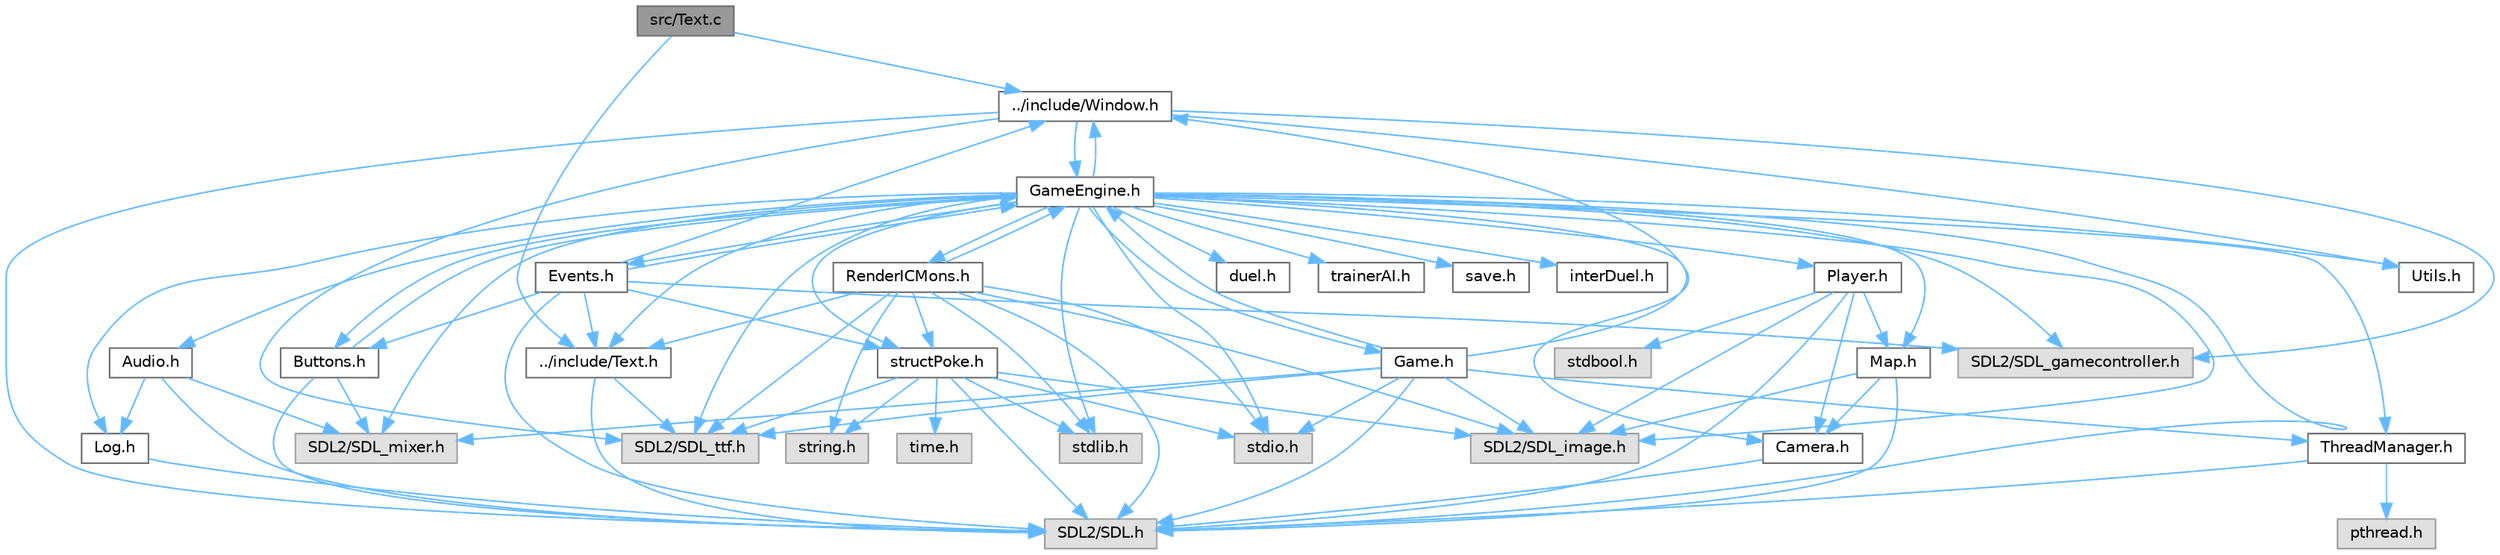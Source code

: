 digraph "src/Text.c"
{
 // LATEX_PDF_SIZE
  bgcolor="transparent";
  edge [fontname=Helvetica,fontsize=10,labelfontname=Helvetica,labelfontsize=10];
  node [fontname=Helvetica,fontsize=10,shape=box,height=0.2,width=0.4];
  Node1 [id="Node000001",label="src/Text.c",height=0.2,width=0.4,color="gray40", fillcolor="grey60", style="filled", fontcolor="black",tooltip=" "];
  Node1 -> Node2 [id="edge84_Node000001_Node000002",color="steelblue1",style="solid",tooltip=" "];
  Node2 [id="Node000002",label="../include/Text.h",height=0.2,width=0.4,color="grey40", fillcolor="white", style="filled",URL="$d6/d35/Text_8h.html",tooltip=" "];
  Node2 -> Node3 [id="edge85_Node000002_Node000003",color="steelblue1",style="solid",tooltip=" "];
  Node3 [id="Node000003",label="SDL2/SDL.h",height=0.2,width=0.4,color="grey60", fillcolor="#E0E0E0", style="filled",tooltip=" "];
  Node2 -> Node4 [id="edge86_Node000002_Node000004",color="steelblue1",style="solid",tooltip=" "];
  Node4 [id="Node000004",label="SDL2/SDL_ttf.h",height=0.2,width=0.4,color="grey60", fillcolor="#E0E0E0", style="filled",tooltip=" "];
  Node1 -> Node5 [id="edge87_Node000001_Node000005",color="steelblue1",style="solid",tooltip=" "];
  Node5 [id="Node000005",label="../include/Window.h",height=0.2,width=0.4,color="grey40", fillcolor="white", style="filled",URL="$d3/ded/Window_8h.html",tooltip=" "];
  Node5 -> Node3 [id="edge88_Node000005_Node000003",color="steelblue1",style="solid",tooltip=" "];
  Node5 -> Node4 [id="edge89_Node000005_Node000004",color="steelblue1",style="solid",tooltip=" "];
  Node5 -> Node6 [id="edge90_Node000005_Node000006",color="steelblue1",style="solid",tooltip=" "];
  Node6 [id="Node000006",label="SDL2/SDL_gamecontroller.h",height=0.2,width=0.4,color="grey60", fillcolor="#E0E0E0", style="filled",tooltip=" "];
  Node5 -> Node7 [id="edge91_Node000005_Node000007",color="steelblue1",style="solid",tooltip=" "];
  Node7 [id="Node000007",label="GameEngine.h",height=0.2,width=0.4,color="grey40", fillcolor="white", style="filled",URL="$d7/d1f/GameEngine_8h.html",tooltip=" "];
  Node7 -> Node3 [id="edge92_Node000007_Node000003",color="steelblue1",style="solid",tooltip=" "];
  Node7 -> Node8 [id="edge93_Node000007_Node000008",color="steelblue1",style="solid",tooltip=" "];
  Node8 [id="Node000008",label="SDL2/SDL_mixer.h",height=0.2,width=0.4,color="grey60", fillcolor="#E0E0E0", style="filled",tooltip=" "];
  Node7 -> Node9 [id="edge94_Node000007_Node000009",color="steelblue1",style="solid",tooltip=" "];
  Node9 [id="Node000009",label="SDL2/SDL_image.h",height=0.2,width=0.4,color="grey60", fillcolor="#E0E0E0", style="filled",tooltip=" "];
  Node7 -> Node4 [id="edge95_Node000007_Node000004",color="steelblue1",style="solid",tooltip=" "];
  Node7 -> Node6 [id="edge96_Node000007_Node000006",color="steelblue1",style="solid",tooltip=" "];
  Node7 -> Node10 [id="edge97_Node000007_Node000010",color="steelblue1",style="solid",tooltip=" "];
  Node10 [id="Node000010",label="stdio.h",height=0.2,width=0.4,color="grey60", fillcolor="#E0E0E0", style="filled",tooltip=" "];
  Node7 -> Node11 [id="edge98_Node000007_Node000011",color="steelblue1",style="solid",tooltip=" "];
  Node11 [id="Node000011",label="stdlib.h",height=0.2,width=0.4,color="grey60", fillcolor="#E0E0E0", style="filled",tooltip=" "];
  Node7 -> Node12 [id="edge99_Node000007_Node000012",color="steelblue1",style="solid",tooltip=" "];
  Node12 [id="Node000012",label="Log.h",height=0.2,width=0.4,color="grey40", fillcolor="white", style="filled",URL="$d1/d45/Log_8h.html",tooltip=" "];
  Node12 -> Node3 [id="edge100_Node000012_Node000003",color="steelblue1",style="solid",tooltip=" "];
  Node7 -> Node13 [id="edge101_Node000007_Node000013",color="steelblue1",style="solid",tooltip=" "];
  Node13 [id="Node000013",label="Audio.h",height=0.2,width=0.4,color="grey40", fillcolor="white", style="filled",URL="$d8/daa/Audio_8h.html",tooltip=" "];
  Node13 -> Node12 [id="edge102_Node000013_Node000012",color="steelblue1",style="solid",tooltip=" "];
  Node13 -> Node8 [id="edge103_Node000013_Node000008",color="steelblue1",style="solid",tooltip=" "];
  Node13 -> Node3 [id="edge104_Node000013_Node000003",color="steelblue1",style="solid",tooltip=" "];
  Node7 -> Node14 [id="edge105_Node000007_Node000014",color="steelblue1",style="solid",tooltip=" "];
  Node14 [id="Node000014",label="Buttons.h",height=0.2,width=0.4,color="grey40", fillcolor="white", style="filled",URL="$d3/d70/Buttons_8h.html",tooltip=" "];
  Node14 -> Node3 [id="edge106_Node000014_Node000003",color="steelblue1",style="solid",tooltip=" "];
  Node14 -> Node8 [id="edge107_Node000014_Node000008",color="steelblue1",style="solid",tooltip=" "];
  Node14 -> Node7 [id="edge108_Node000014_Node000007",color="steelblue1",style="solid",tooltip=" "];
  Node7 -> Node15 [id="edge109_Node000007_Node000015",color="steelblue1",style="solid",tooltip=" "];
  Node15 [id="Node000015",label="structPoke.h",height=0.2,width=0.4,color="grey40", fillcolor="white", style="filled",URL="$da/d71/structPoke_8h.html",tooltip=" "];
  Node15 -> Node10 [id="edge110_Node000015_Node000010",color="steelblue1",style="solid",tooltip=" "];
  Node15 -> Node11 [id="edge111_Node000015_Node000011",color="steelblue1",style="solid",tooltip=" "];
  Node15 -> Node16 [id="edge112_Node000015_Node000016",color="steelblue1",style="solid",tooltip=" "];
  Node16 [id="Node000016",label="time.h",height=0.2,width=0.4,color="grey60", fillcolor="#E0E0E0", style="filled",tooltip=" "];
  Node15 -> Node17 [id="edge113_Node000015_Node000017",color="steelblue1",style="solid",tooltip=" "];
  Node17 [id="Node000017",label="string.h",height=0.2,width=0.4,color="grey60", fillcolor="#E0E0E0", style="filled",tooltip=" "];
  Node15 -> Node3 [id="edge114_Node000015_Node000003",color="steelblue1",style="solid",tooltip=" "];
  Node15 -> Node9 [id="edge115_Node000015_Node000009",color="steelblue1",style="solid",tooltip=" "];
  Node15 -> Node4 [id="edge116_Node000015_Node000004",color="steelblue1",style="solid",tooltip=" "];
  Node7 -> Node18 [id="edge117_Node000007_Node000018",color="steelblue1",style="solid",tooltip=" "];
  Node18 [id="Node000018",label="duel.h",height=0.2,width=0.4,color="grey40", fillcolor="white", style="filled",URL="$d6/d8e/duel_8h.html",tooltip=" "];
  Node7 -> Node19 [id="edge118_Node000007_Node000019",color="steelblue1",style="solid",tooltip=" "];
  Node19 [id="Node000019",label="trainerAI.h",height=0.2,width=0.4,color="grey40", fillcolor="white", style="filled",URL="$df/d27/trainerAI_8h.html",tooltip=" "];
  Node7 -> Node20 [id="edge119_Node000007_Node000020",color="steelblue1",style="solid",tooltip=" "];
  Node20 [id="Node000020",label="save.h",height=0.2,width=0.4,color="grey40", fillcolor="white", style="filled",URL="$d5/d5e/save_8h.html",tooltip="Save the player's data in a file."];
  Node7 -> Node21 [id="edge120_Node000007_Node000021",color="steelblue1",style="solid",tooltip=" "];
  Node21 [id="Node000021",label="interDuel.h",height=0.2,width=0.4,color="grey40", fillcolor="white", style="filled",URL="$da/d1d/interDuel_8h.html",tooltip=" "];
  Node7 -> Node22 [id="edge121_Node000007_Node000022",color="steelblue1",style="solid",tooltip=" "];
  Node22 [id="Node000022",label="Utils.h",height=0.2,width=0.4,color="grey40", fillcolor="white", style="filled",URL="$d9/ded/Utils_8h.html",tooltip=" "];
  Node7 -> Node2 [id="edge122_Node000007_Node000002",color="steelblue1",style="solid",tooltip=" "];
  Node7 -> Node5 [id="edge123_Node000007_Node000005",color="steelblue1",style="solid",tooltip=" "];
  Node7 -> Node23 [id="edge124_Node000007_Node000023",color="steelblue1",style="solid",tooltip=" "];
  Node23 [id="Node000023",label="Map.h",height=0.2,width=0.4,color="grey40", fillcolor="white", style="filled",URL="$df/d79/Map_8h.html",tooltip=" "];
  Node23 -> Node3 [id="edge125_Node000023_Node000003",color="steelblue1",style="solid",tooltip=" "];
  Node23 -> Node9 [id="edge126_Node000023_Node000009",color="steelblue1",style="solid",tooltip=" "];
  Node23 -> Node24 [id="edge127_Node000023_Node000024",color="steelblue1",style="solid",tooltip=" "];
  Node24 [id="Node000024",label="Camera.h",height=0.2,width=0.4,color="grey40", fillcolor="white", style="filled",URL="$dd/de4/Camera_8h.html",tooltip=" "];
  Node24 -> Node3 [id="edge128_Node000024_Node000003",color="steelblue1",style="solid",tooltip=" "];
  Node7 -> Node25 [id="edge129_Node000007_Node000025",color="steelblue1",style="solid",tooltip=" "];
  Node25 [id="Node000025",label="Player.h",height=0.2,width=0.4,color="grey40", fillcolor="white", style="filled",URL="$da/dbf/Player_8h.html",tooltip=" "];
  Node25 -> Node3 [id="edge130_Node000025_Node000003",color="steelblue1",style="solid",tooltip=" "];
  Node25 -> Node9 [id="edge131_Node000025_Node000009",color="steelblue1",style="solid",tooltip=" "];
  Node25 -> Node23 [id="edge132_Node000025_Node000023",color="steelblue1",style="solid",tooltip=" "];
  Node25 -> Node24 [id="edge133_Node000025_Node000024",color="steelblue1",style="solid",tooltip=" "];
  Node25 -> Node26 [id="edge134_Node000025_Node000026",color="steelblue1",style="solid",tooltip=" "];
  Node26 [id="Node000026",label="stdbool.h",height=0.2,width=0.4,color="grey60", fillcolor="#E0E0E0", style="filled",tooltip=" "];
  Node7 -> Node24 [id="edge135_Node000007_Node000024",color="steelblue1",style="solid",tooltip=" "];
  Node7 -> Node27 [id="edge136_Node000007_Node000027",color="steelblue1",style="solid",tooltip=" "];
  Node27 [id="Node000027",label="ThreadManager.h",height=0.2,width=0.4,color="grey40", fillcolor="white", style="filled",URL="$d0/daa/ThreadManager_8h.html",tooltip=" "];
  Node27 -> Node28 [id="edge137_Node000027_Node000028",color="steelblue1",style="solid",tooltip=" "];
  Node28 [id="Node000028",label="pthread.h",height=0.2,width=0.4,color="grey60", fillcolor="#E0E0E0", style="filled",tooltip=" "];
  Node27 -> Node3 [id="edge138_Node000027_Node000003",color="steelblue1",style="solid",tooltip=" "];
  Node7 -> Node29 [id="edge139_Node000007_Node000029",color="steelblue1",style="solid",tooltip=" "];
  Node29 [id="Node000029",label="Game.h",height=0.2,width=0.4,color="grey40", fillcolor="white", style="filled",URL="$d3/d5f/Game_8h.html",tooltip=" "];
  Node29 -> Node3 [id="edge140_Node000029_Node000003",color="steelblue1",style="solid",tooltip=" "];
  Node29 -> Node8 [id="edge141_Node000029_Node000008",color="steelblue1",style="solid",tooltip=" "];
  Node29 -> Node9 [id="edge142_Node000029_Node000009",color="steelblue1",style="solid",tooltip=" "];
  Node29 -> Node4 [id="edge143_Node000029_Node000004",color="steelblue1",style="solid",tooltip=" "];
  Node29 -> Node10 [id="edge144_Node000029_Node000010",color="steelblue1",style="solid",tooltip=" "];
  Node29 -> Node5 [id="edge145_Node000029_Node000005",color="steelblue1",style="solid",tooltip=" "];
  Node29 -> Node7 [id="edge146_Node000029_Node000007",color="steelblue1",style="solid",tooltip=" "];
  Node29 -> Node27 [id="edge147_Node000029_Node000027",color="steelblue1",style="solid",tooltip=" "];
  Node7 -> Node30 [id="edge148_Node000007_Node000030",color="steelblue1",style="solid",tooltip=" "];
  Node30 [id="Node000030",label="Events.h",height=0.2,width=0.4,color="grey40", fillcolor="white", style="filled",URL="$d0/dbb/Events_8h.html",tooltip=" "];
  Node30 -> Node7 [id="edge149_Node000030_Node000007",color="steelblue1",style="solid",tooltip=" "];
  Node30 -> Node5 [id="edge150_Node000030_Node000005",color="steelblue1",style="solid",tooltip=" "];
  Node30 -> Node14 [id="edge151_Node000030_Node000014",color="steelblue1",style="solid",tooltip=" "];
  Node30 -> Node2 [id="edge152_Node000030_Node000002",color="steelblue1",style="solid",tooltip=" "];
  Node30 -> Node15 [id="edge153_Node000030_Node000015",color="steelblue1",style="solid",tooltip=" "];
  Node30 -> Node3 [id="edge154_Node000030_Node000003",color="steelblue1",style="solid",tooltip=" "];
  Node30 -> Node6 [id="edge155_Node000030_Node000006",color="steelblue1",style="solid",tooltip=" "];
  Node7 -> Node31 [id="edge156_Node000007_Node000031",color="steelblue1",style="solid",tooltip=" "];
  Node31 [id="Node000031",label="RenderICMons.h",height=0.2,width=0.4,color="grey40", fillcolor="white", style="filled",URL="$d2/d98/RenderICMons_8h.html",tooltip=" "];
  Node31 -> Node3 [id="edge157_Node000031_Node000003",color="steelblue1",style="solid",tooltip=" "];
  Node31 -> Node9 [id="edge158_Node000031_Node000009",color="steelblue1",style="solid",tooltip=" "];
  Node31 -> Node4 [id="edge159_Node000031_Node000004",color="steelblue1",style="solid",tooltip=" "];
  Node31 -> Node10 [id="edge160_Node000031_Node000010",color="steelblue1",style="solid",tooltip=" "];
  Node31 -> Node11 [id="edge161_Node000031_Node000011",color="steelblue1",style="solid",tooltip=" "];
  Node31 -> Node17 [id="edge162_Node000031_Node000017",color="steelblue1",style="solid",tooltip=" "];
  Node31 -> Node7 [id="edge163_Node000031_Node000007",color="steelblue1",style="solid",tooltip=" "];
  Node31 -> Node2 [id="edge164_Node000031_Node000002",color="steelblue1",style="solid",tooltip=" "];
  Node31 -> Node15 [id="edge165_Node000031_Node000015",color="steelblue1",style="solid",tooltip=" "];
  Node5 -> Node22 [id="edge166_Node000005_Node000022",color="steelblue1",style="solid",tooltip=" "];
}
